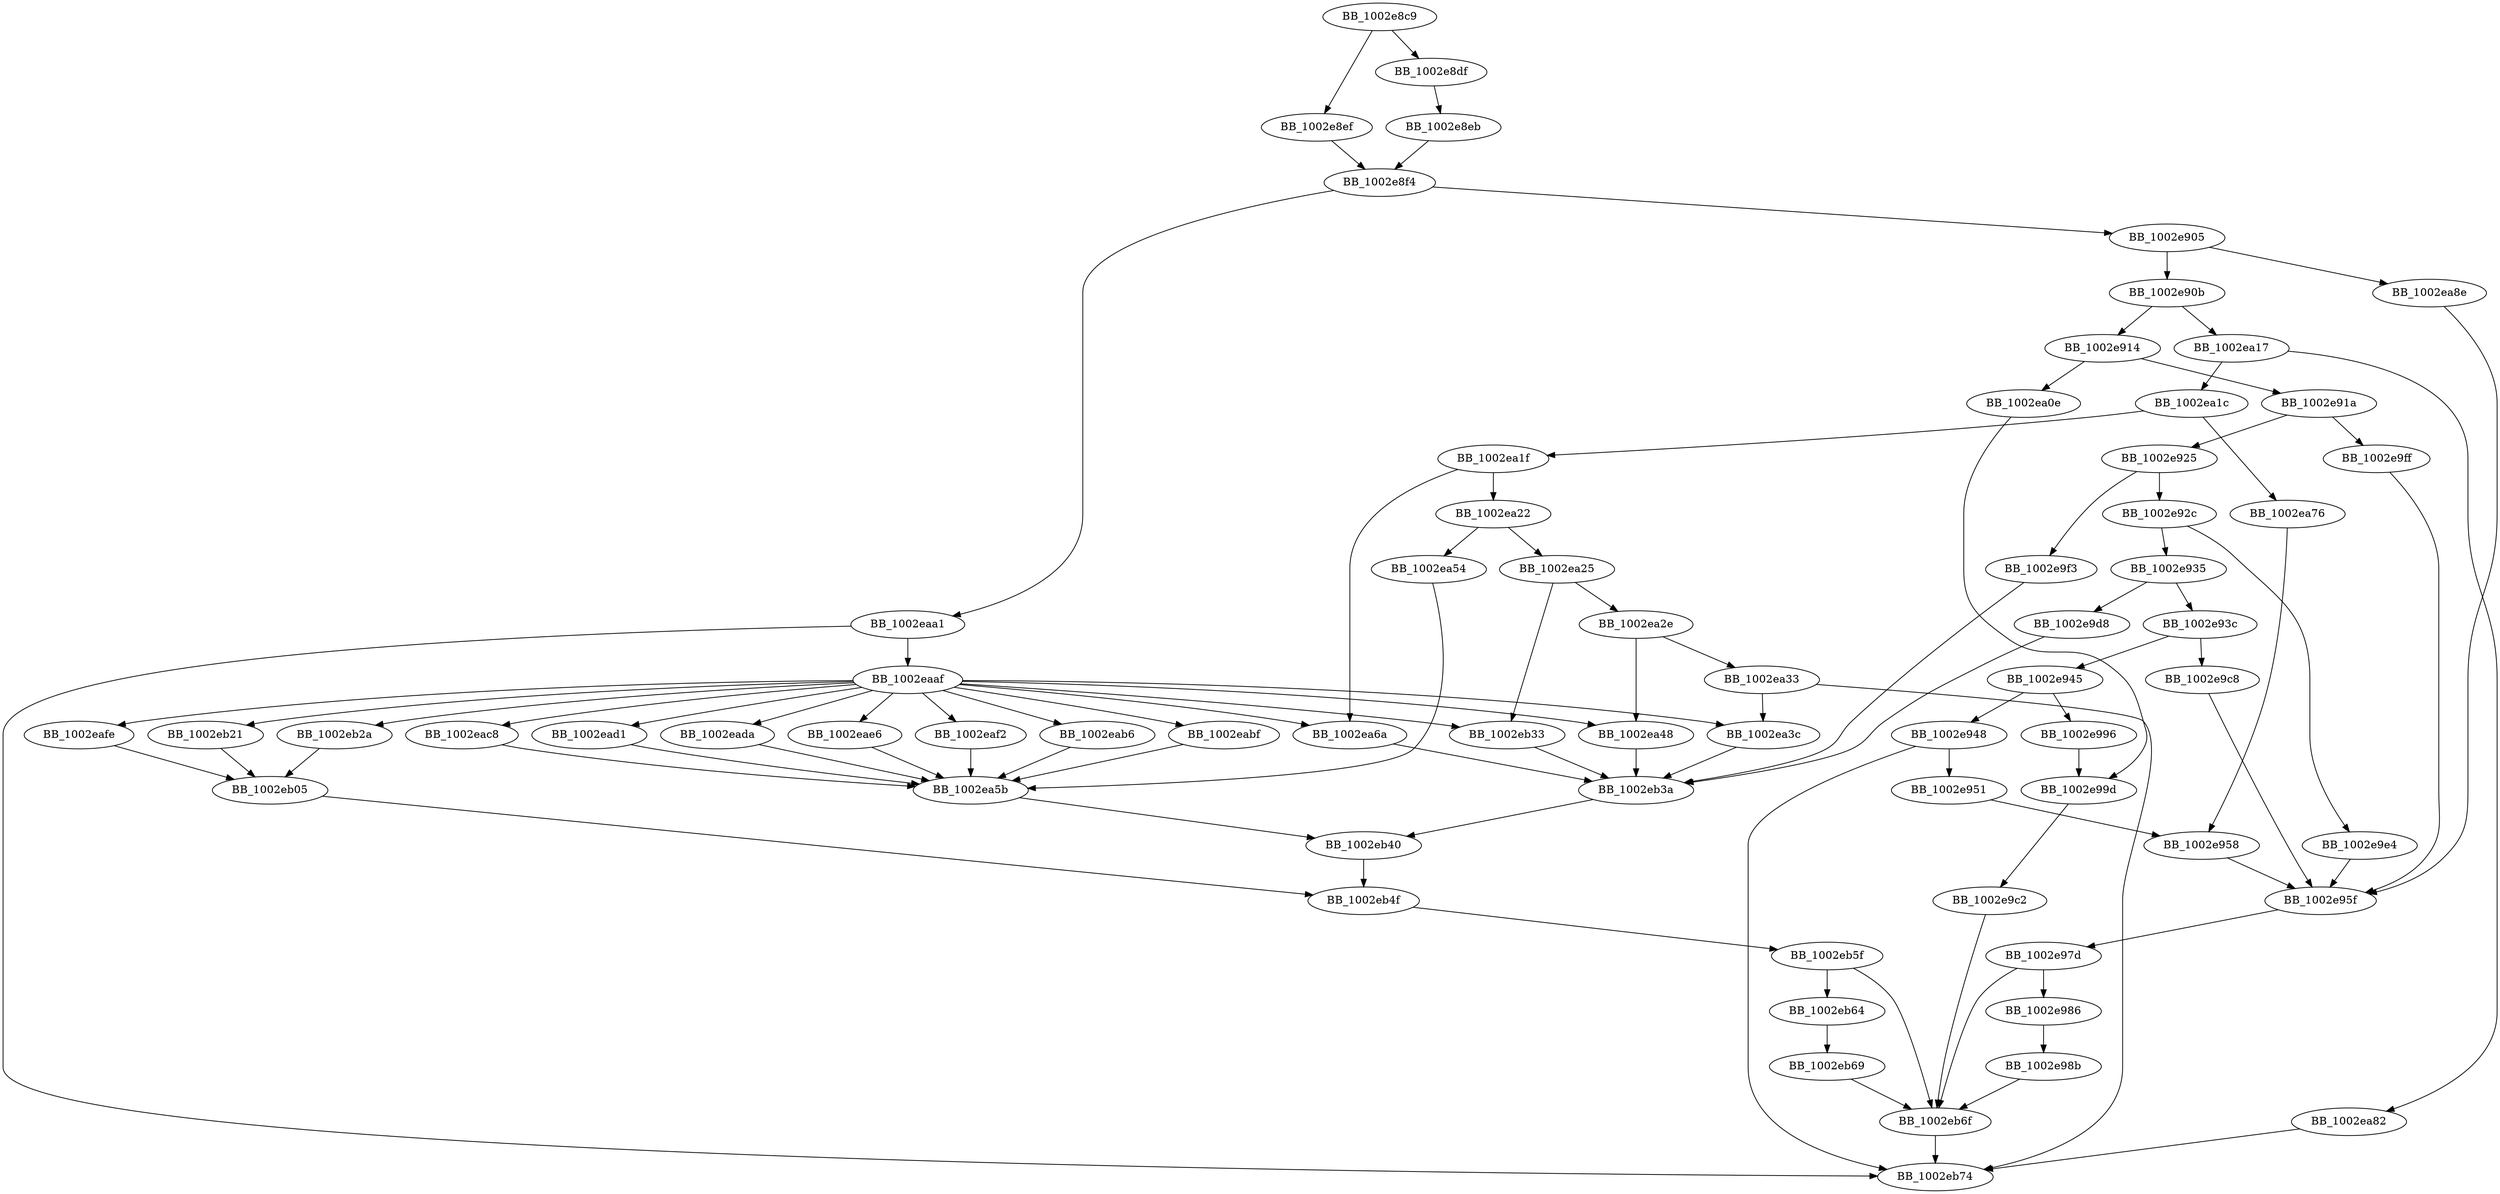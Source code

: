 DiGraph ___libm_error_support{
BB_1002e8c9->BB_1002e8df
BB_1002e8c9->BB_1002e8ef
BB_1002e8df->BB_1002e8eb
BB_1002e8eb->BB_1002e8f4
BB_1002e8ef->BB_1002e8f4
BB_1002e8f4->BB_1002e905
BB_1002e8f4->BB_1002eaa1
BB_1002e905->BB_1002e90b
BB_1002e905->BB_1002ea8e
BB_1002e90b->BB_1002e914
BB_1002e90b->BB_1002ea17
BB_1002e914->BB_1002e91a
BB_1002e914->BB_1002ea0e
BB_1002e91a->BB_1002e925
BB_1002e91a->BB_1002e9ff
BB_1002e925->BB_1002e92c
BB_1002e925->BB_1002e9f3
BB_1002e92c->BB_1002e935
BB_1002e92c->BB_1002e9e4
BB_1002e935->BB_1002e93c
BB_1002e935->BB_1002e9d8
BB_1002e93c->BB_1002e945
BB_1002e93c->BB_1002e9c8
BB_1002e945->BB_1002e948
BB_1002e945->BB_1002e996
BB_1002e948->BB_1002e951
BB_1002e948->BB_1002eb74
BB_1002e951->BB_1002e958
BB_1002e958->BB_1002e95f
BB_1002e95f->BB_1002e97d
BB_1002e97d->BB_1002e986
BB_1002e97d->BB_1002eb6f
BB_1002e986->BB_1002e98b
BB_1002e98b->BB_1002eb6f
BB_1002e996->BB_1002e99d
BB_1002e99d->BB_1002e9c2
BB_1002e9c2->BB_1002eb6f
BB_1002e9c8->BB_1002e95f
BB_1002e9d8->BB_1002eb3a
BB_1002e9e4->BB_1002e95f
BB_1002e9f3->BB_1002eb3a
BB_1002e9ff->BB_1002e95f
BB_1002ea0e->BB_1002e99d
BB_1002ea17->BB_1002ea1c
BB_1002ea17->BB_1002ea82
BB_1002ea1c->BB_1002ea1f
BB_1002ea1c->BB_1002ea76
BB_1002ea1f->BB_1002ea22
BB_1002ea1f->BB_1002ea6a
BB_1002ea22->BB_1002ea25
BB_1002ea22->BB_1002ea54
BB_1002ea25->BB_1002ea2e
BB_1002ea25->BB_1002eb33
BB_1002ea2e->BB_1002ea33
BB_1002ea2e->BB_1002ea48
BB_1002ea33->BB_1002ea3c
BB_1002ea33->BB_1002eb74
BB_1002ea3c->BB_1002eb3a
BB_1002ea48->BB_1002eb3a
BB_1002ea54->BB_1002ea5b
BB_1002ea5b->BB_1002eb40
BB_1002ea6a->BB_1002eb3a
BB_1002ea76->BB_1002e958
BB_1002ea82->BB_1002eb74
BB_1002ea8e->BB_1002e95f
BB_1002eaa1->BB_1002eaaf
BB_1002eaa1->BB_1002eb74
BB_1002eaaf->BB_1002ea3c
BB_1002eaaf->BB_1002ea48
BB_1002eaaf->BB_1002ea6a
BB_1002eaaf->BB_1002eab6
BB_1002eaaf->BB_1002eabf
BB_1002eaaf->BB_1002eac8
BB_1002eaaf->BB_1002ead1
BB_1002eaaf->BB_1002eada
BB_1002eaaf->BB_1002eae6
BB_1002eaaf->BB_1002eaf2
BB_1002eaaf->BB_1002eafe
BB_1002eaaf->BB_1002eb21
BB_1002eaaf->BB_1002eb2a
BB_1002eaaf->BB_1002eb33
BB_1002eab6->BB_1002ea5b
BB_1002eabf->BB_1002ea5b
BB_1002eac8->BB_1002ea5b
BB_1002ead1->BB_1002ea5b
BB_1002eada->BB_1002ea5b
BB_1002eae6->BB_1002ea5b
BB_1002eaf2->BB_1002ea5b
BB_1002eafe->BB_1002eb05
BB_1002eb05->BB_1002eb4f
BB_1002eb21->BB_1002eb05
BB_1002eb2a->BB_1002eb05
BB_1002eb33->BB_1002eb3a
BB_1002eb3a->BB_1002eb40
BB_1002eb40->BB_1002eb4f
BB_1002eb4f->BB_1002eb5f
BB_1002eb5f->BB_1002eb64
BB_1002eb5f->BB_1002eb6f
BB_1002eb64->BB_1002eb69
BB_1002eb69->BB_1002eb6f
BB_1002eb6f->BB_1002eb74
}
